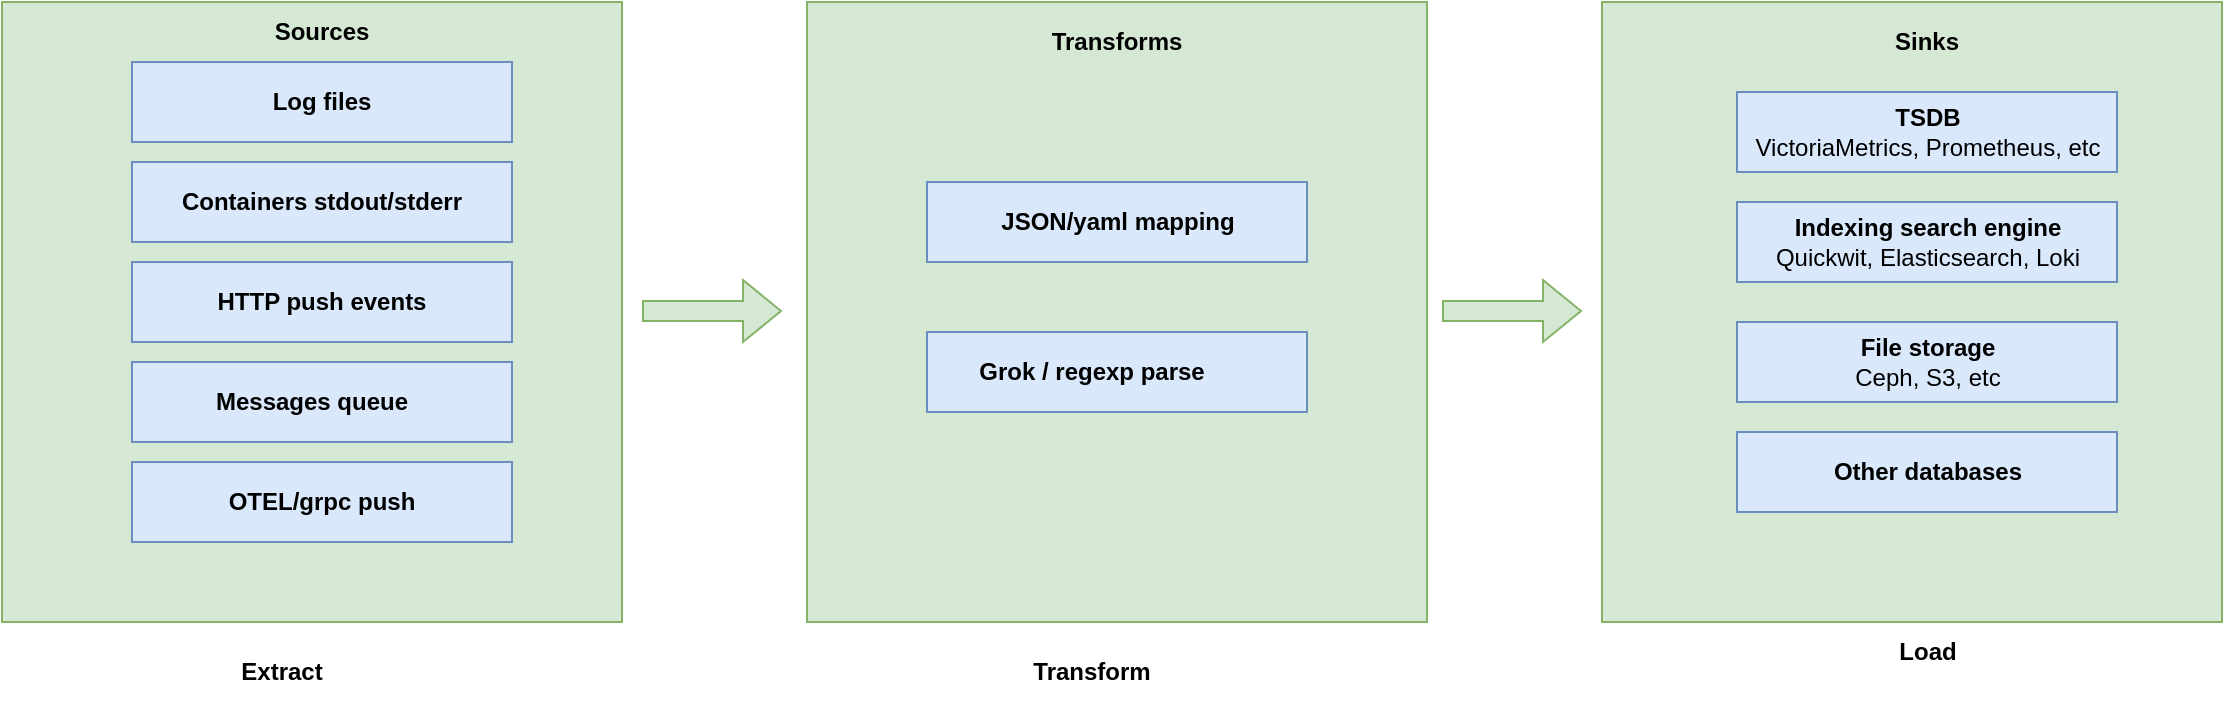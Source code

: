 <mxfile version="24.7.17">
  <diagram name="Page-1" id="eVqEowAKZQlb_xAb3Ucc">
    <mxGraphModel dx="2394" dy="1627" grid="1" gridSize="10" guides="1" tooltips="1" connect="1" arrows="1" fold="1" page="1" pageScale="1" pageWidth="850" pageHeight="1100" math="0" shadow="0">
      <root>
        <mxCell id="0" />
        <mxCell id="1" parent="0" />
        <mxCell id="z4wWTOhTZrf2Mlq0umEN-1" value="" style="whiteSpace=wrap;html=1;aspect=fixed;fillColor=#d5e8d4;strokeColor=#82b366;" parent="1" vertex="1">
          <mxGeometry x="120" y="140" width="310" height="310" as="geometry" />
        </mxCell>
        <mxCell id="z4wWTOhTZrf2Mlq0umEN-8" value="" style="rounded=0;whiteSpace=wrap;html=1;fillColor=#dae8fc;strokeColor=#6c8ebf;" parent="1" vertex="1">
          <mxGeometry x="185" y="220" width="190" height="40" as="geometry" />
        </mxCell>
        <mxCell id="z4wWTOhTZrf2Mlq0umEN-9" value="&lt;b&gt;Containers stdout/stderr&lt;/b&gt;" style="text;html=1;align=center;verticalAlign=middle;whiteSpace=wrap;rounded=0;" parent="1" vertex="1">
          <mxGeometry x="200" y="225" width="160" height="30" as="geometry" />
        </mxCell>
        <mxCell id="z4wWTOhTZrf2Mlq0umEN-10" value="" style="rounded=0;whiteSpace=wrap;html=1;fillColor=#dae8fc;strokeColor=#6c8ebf;" parent="1" vertex="1">
          <mxGeometry x="185" y="170" width="190" height="40" as="geometry" />
        </mxCell>
        <mxCell id="z4wWTOhTZrf2Mlq0umEN-11" value="&lt;b&gt;Log files&lt;/b&gt;" style="text;html=1;align=center;verticalAlign=middle;whiteSpace=wrap;rounded=0;" parent="1" vertex="1">
          <mxGeometry x="250" y="175" width="60" height="30" as="geometry" />
        </mxCell>
        <mxCell id="z4wWTOhTZrf2Mlq0umEN-12" value="" style="rounded=0;whiteSpace=wrap;html=1;fillColor=#dae8fc;strokeColor=#6c8ebf;" parent="1" vertex="1">
          <mxGeometry x="185" y="270" width="190" height="40" as="geometry" />
        </mxCell>
        <mxCell id="z4wWTOhTZrf2Mlq0umEN-13" value="&lt;b&gt;HTTP push events&lt;/b&gt;" style="text;html=1;align=center;verticalAlign=middle;whiteSpace=wrap;rounded=0;" parent="1" vertex="1">
          <mxGeometry x="200" y="275" width="160" height="30" as="geometry" />
        </mxCell>
        <mxCell id="z4wWTOhTZrf2Mlq0umEN-14" value="" style="rounded=0;whiteSpace=wrap;html=1;fillColor=#dae8fc;strokeColor=#6c8ebf;" parent="1" vertex="1">
          <mxGeometry x="185" y="320" width="190" height="40" as="geometry" />
        </mxCell>
        <mxCell id="z4wWTOhTZrf2Mlq0umEN-15" value="&lt;b&gt;Messages queue&lt;/b&gt;" style="text;html=1;align=center;verticalAlign=middle;whiteSpace=wrap;rounded=0;" parent="1" vertex="1">
          <mxGeometry x="195" y="325" width="160" height="30" as="geometry" />
        </mxCell>
        <mxCell id="z4wWTOhTZrf2Mlq0umEN-16" value="" style="rounded=0;whiteSpace=wrap;html=1;fillColor=#dae8fc;strokeColor=#6c8ebf;" parent="1" vertex="1">
          <mxGeometry x="185" y="370" width="190" height="40" as="geometry" />
        </mxCell>
        <mxCell id="z4wWTOhTZrf2Mlq0umEN-17" value="&lt;b&gt;OTEL/grpc push&lt;/b&gt;" style="text;html=1;align=center;verticalAlign=middle;whiteSpace=wrap;rounded=0;" parent="1" vertex="1">
          <mxGeometry x="200" y="375" width="160" height="30" as="geometry" />
        </mxCell>
        <mxCell id="z4wWTOhTZrf2Mlq0umEN-18" value="&lt;b&gt;Extract&lt;/b&gt;" style="text;html=1;align=center;verticalAlign=middle;whiteSpace=wrap;rounded=0;" parent="1" vertex="1">
          <mxGeometry x="230" y="460" width="60" height="30" as="geometry" />
        </mxCell>
        <mxCell id="z4wWTOhTZrf2Mlq0umEN-19" value="&lt;b&gt;Sources&lt;/b&gt;" style="text;html=1;align=center;verticalAlign=middle;whiteSpace=wrap;rounded=0;" parent="1" vertex="1">
          <mxGeometry x="250" y="140" width="60" height="30" as="geometry" />
        </mxCell>
        <mxCell id="z4wWTOhTZrf2Mlq0umEN-20" value="" style="whiteSpace=wrap;html=1;aspect=fixed;fillColor=#d5e8d4;strokeColor=#82b366;" parent="1" vertex="1">
          <mxGeometry x="522.5" y="140" width="310" height="310" as="geometry" />
        </mxCell>
        <mxCell id="z4wWTOhTZrf2Mlq0umEN-21" value="&lt;b&gt;Transforms&lt;/b&gt;" style="text;html=1;align=center;verticalAlign=middle;whiteSpace=wrap;rounded=0;" parent="1" vertex="1">
          <mxGeometry x="635" y="145" width="85" height="30" as="geometry" />
        </mxCell>
        <mxCell id="z4wWTOhTZrf2Mlq0umEN-22" value="&lt;b&gt;Transform&lt;/b&gt;" style="text;html=1;align=center;verticalAlign=middle;whiteSpace=wrap;rounded=0;" parent="1" vertex="1">
          <mxGeometry x="635" y="460" width="60" height="30" as="geometry" />
        </mxCell>
        <mxCell id="z4wWTOhTZrf2Mlq0umEN-24" value="" style="rounded=0;whiteSpace=wrap;html=1;fillColor=#dae8fc;strokeColor=#6c8ebf;" parent="1" vertex="1">
          <mxGeometry x="582.5" y="230" width="190" height="40" as="geometry" />
        </mxCell>
        <mxCell id="z4wWTOhTZrf2Mlq0umEN-25" value="" style="rounded=0;whiteSpace=wrap;html=1;fillColor=#dae8fc;strokeColor=#6c8ebf;" parent="1" vertex="1">
          <mxGeometry x="582.5" y="305" width="190" height="40" as="geometry" />
        </mxCell>
        <mxCell id="z4wWTOhTZrf2Mlq0umEN-26" value="&lt;b&gt;JSON/yaml mapping&lt;/b&gt;" style="text;html=1;align=center;verticalAlign=middle;whiteSpace=wrap;rounded=0;" parent="1" vertex="1">
          <mxGeometry x="602.5" y="235" width="150" height="30" as="geometry" />
        </mxCell>
        <mxCell id="z4wWTOhTZrf2Mlq0umEN-27" value="&lt;b&gt;Grok / regexp parse&lt;/b&gt;" style="text;html=1;align=center;verticalAlign=middle;whiteSpace=wrap;rounded=0;" parent="1" vertex="1">
          <mxGeometry x="590" y="310" width="150" height="30" as="geometry" />
        </mxCell>
        <mxCell id="z4wWTOhTZrf2Mlq0umEN-28" value="" style="shape=flexArrow;endArrow=classic;html=1;rounded=0;fillColor=#d5e8d4;strokeColor=#82b366;" parent="1" edge="1">
          <mxGeometry width="50" height="50" relative="1" as="geometry">
            <mxPoint x="840" y="294.5" as="sourcePoint" />
            <mxPoint x="910" y="294.5" as="targetPoint" />
          </mxGeometry>
        </mxCell>
        <mxCell id="z4wWTOhTZrf2Mlq0umEN-29" value="" style="whiteSpace=wrap;html=1;aspect=fixed;fillColor=#d5e8d4;strokeColor=#82b366;" parent="1" vertex="1">
          <mxGeometry x="920" y="140" width="310" height="310" as="geometry" />
        </mxCell>
        <mxCell id="z4wWTOhTZrf2Mlq0umEN-30" value="&lt;b&gt;Sinks&lt;/b&gt;" style="text;html=1;align=center;verticalAlign=middle;whiteSpace=wrap;rounded=0;" parent="1" vertex="1">
          <mxGeometry x="1040" y="145" width="85" height="30" as="geometry" />
        </mxCell>
        <mxCell id="z4wWTOhTZrf2Mlq0umEN-31" value="&lt;b&gt;Load&lt;/b&gt;" style="text;html=1;align=center;verticalAlign=middle;whiteSpace=wrap;rounded=0;" parent="1" vertex="1">
          <mxGeometry x="1052.5" y="450" width="60" height="30" as="geometry" />
        </mxCell>
        <mxCell id="z4wWTOhTZrf2Mlq0umEN-32" value="" style="shape=flexArrow;endArrow=classic;html=1;rounded=0;fillColor=#d5e8d4;strokeColor=#82b366;" parent="1" edge="1">
          <mxGeometry width="50" height="50" relative="1" as="geometry">
            <mxPoint x="440" y="294.5" as="sourcePoint" />
            <mxPoint x="510" y="294.5" as="targetPoint" />
          </mxGeometry>
        </mxCell>
        <mxCell id="z4wWTOhTZrf2Mlq0umEN-34" value="&lt;b&gt;TSDB&lt;/b&gt;&lt;br&gt;VictoriaMetrics, Prometheus, etc" style="rounded=0;whiteSpace=wrap;html=1;fillColor=#dae8fc;strokeColor=#6c8ebf;" parent="1" vertex="1">
          <mxGeometry x="987.5" y="185" width="190" height="40" as="geometry" />
        </mxCell>
        <mxCell id="z4wWTOhTZrf2Mlq0umEN-35" value="&lt;b&gt;Indexing search engine&lt;/b&gt;&lt;br&gt;Quickwit, Elasticsearch, Loki" style="rounded=0;whiteSpace=wrap;html=1;fillColor=#dae8fc;strokeColor=#6c8ebf;" parent="1" vertex="1">
          <mxGeometry x="987.5" y="240" width="190" height="40" as="geometry" />
        </mxCell>
        <mxCell id="z4wWTOhTZrf2Mlq0umEN-36" value="&lt;b&gt;File storage&lt;/b&gt;&lt;br&gt;Ceph, S3, etc" style="rounded=0;whiteSpace=wrap;html=1;fillColor=#dae8fc;strokeColor=#6c8ebf;" parent="1" vertex="1">
          <mxGeometry x="987.5" y="300" width="190" height="40" as="geometry" />
        </mxCell>
        <mxCell id="z4wWTOhTZrf2Mlq0umEN-38" value="&lt;b&gt;Other databases&lt;/b&gt;" style="rounded=0;whiteSpace=wrap;html=1;fillColor=#dae8fc;strokeColor=#6c8ebf;" parent="1" vertex="1">
          <mxGeometry x="987.5" y="355" width="190" height="40" as="geometry" />
        </mxCell>
      </root>
    </mxGraphModel>
  </diagram>
</mxfile>
